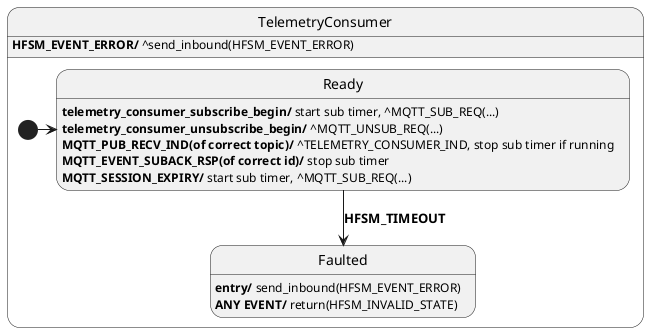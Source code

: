 @startuml TELEMETRY_CONSUMER

state TelemetryConsumer {

  state Ready
  Ready : <b>telemetry_consumer_subscribe_begin/</b> start sub timer, ^MQTT_SUB_REQ(...)
  Ready : <b>telemetry_consumer_unsubscribe_begin/</b> ^MQTT_UNSUB_REQ(...)
  Ready : <b>MQTT_PUB_RECV_IND(of correct topic)/</b> ^TELEMETRY_CONSUMER_IND, stop sub timer if running
  Ready : <b>MQTT_EVENT_SUBACK_RSP(of correct id)/</b> stop sub timer
  Ready : <b>MQTT_SESSION_EXPIRY/</b> start sub timer, ^MQTT_SUB_REQ(...)

  state Faulted
  Faulted : <b>entry/</b> send_inbound(HFSM_EVENT_ERROR)
  Faulted : <b>ANY EVENT/</b> return(HFSM_INVALID_STATE)

  [*] -> Ready
  Ready --> Faulted : <b>HFSM_TIMEOUT</b>
}

TelemetryConsumer : <b>HFSM_EVENT_ERROR/</b> ^send_inbound(HFSM_EVENT_ERROR)

@enduml
